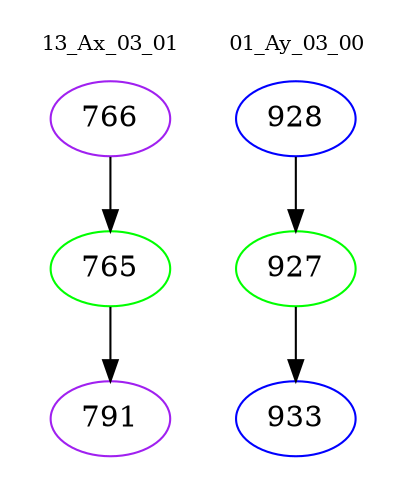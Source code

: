 digraph{
subgraph cluster_0 {
color = white
label = "13_Ax_03_01";
fontsize=10;
T0_766 [label="766", color="purple"]
T0_766 -> T0_765 [color="black"]
T0_765 [label="765", color="green"]
T0_765 -> T0_791 [color="black"]
T0_791 [label="791", color="purple"]
}
subgraph cluster_1 {
color = white
label = "01_Ay_03_00";
fontsize=10;
T1_928 [label="928", color="blue"]
T1_928 -> T1_927 [color="black"]
T1_927 [label="927", color="green"]
T1_927 -> T1_933 [color="black"]
T1_933 [label="933", color="blue"]
}
}
